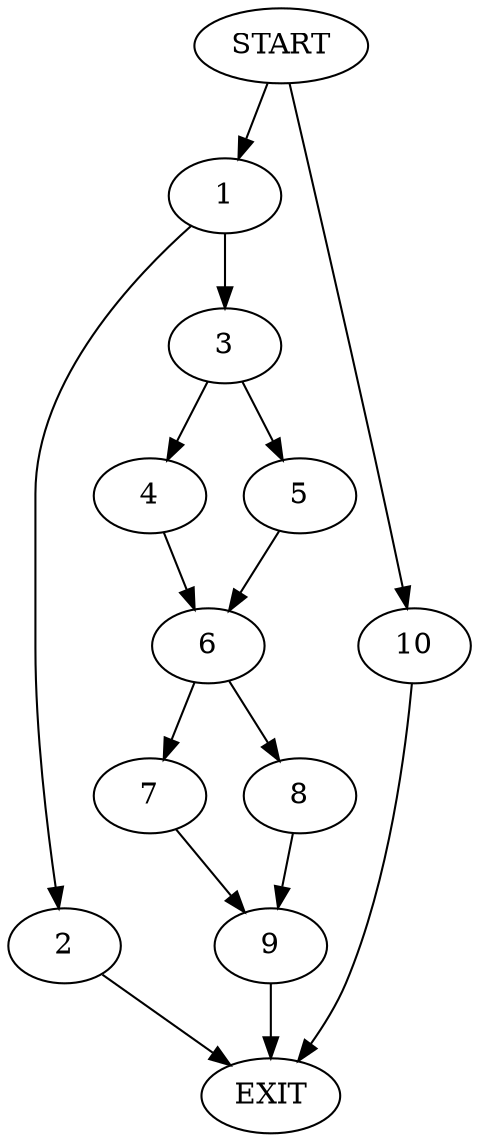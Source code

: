 digraph {
0 [label="START"]
11 [label="EXIT"]
0 -> 1
1 -> 2
1 -> 3
3 -> 4
3 -> 5
2 -> 11
5 -> 6
4 -> 6
6 -> 7
6 -> 8
8 -> 9
7 -> 9
9 -> 11
0 -> 10
10 -> 11
}
